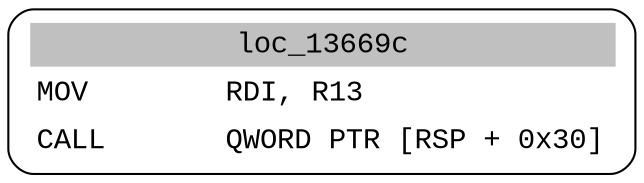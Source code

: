digraph asm_graph {
1941 [
shape="Mrecord" fontname="Courier New"label =<<table border="0" cellborder="0" cellpadding="3"><tr><td align="center" colspan="2" bgcolor="grey">loc_13669c</td></tr><tr><td align="left">MOV        RDI, R13</td></tr><tr><td align="left">CALL       QWORD PTR [RSP + 0x30]</td></tr></table>> ];
}